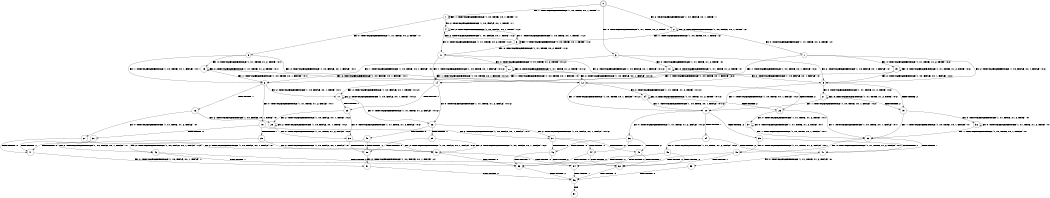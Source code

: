 digraph BCG {
size = "7, 10.5";
center = TRUE;
node [shape = circle];
0 [peripheries = 2];
0 -> 1 [label = "EX !1 !ATOMIC_EXCH_BRANCH (1, +0, TRUE, +0, 1, TRUE) !::"];
0 -> 2 [label = "EX !2 !ATOMIC_EXCH_BRANCH (1, +0, FALSE, +0, 1, TRUE) !::"];
0 -> 3 [label = "EX !0 !ATOMIC_EXCH_BRANCH (1, +1, TRUE, +0, 2, TRUE) !::"];
1 -> 4 [label = "EX !2 !ATOMIC_EXCH_BRANCH (1, +0, FALSE, +0, 1, TRUE) !:1:"];
1 -> 5 [label = "EX !0 !ATOMIC_EXCH_BRANCH (1, +1, TRUE, +0, 2, TRUE) !:1:"];
1 -> 1 [label = "EX !1 !ATOMIC_EXCH_BRANCH (1, +0, TRUE, +0, 1, TRUE) !:1:"];
2 -> 6 [label = "EX !1 !ATOMIC_EXCH_BRANCH (1, +0, TRUE, +0, 1, TRUE) !:2:"];
2 -> 7 [label = "EX !0 !ATOMIC_EXCH_BRANCH (1, +1, TRUE, +0, 2, TRUE) !:2:"];
2 -> 2 [label = "EX !2 !ATOMIC_EXCH_BRANCH (1, +0, FALSE, +0, 1, TRUE) !:2:"];
3 -> 8 [label = "EX !1 !ATOMIC_EXCH_BRANCH (1, +0, TRUE, +0, 1, FALSE) !:0:"];
3 -> 9 [label = "EX !2 !ATOMIC_EXCH_BRANCH (1, +0, FALSE, +0, 1, FALSE) !:0:"];
3 -> 10 [label = "EX !0 !ATOMIC_EXCH_BRANCH (1, +1, TRUE, +1, 2, TRUE) !:0:"];
4 -> 11 [label = "EX !0 !ATOMIC_EXCH_BRANCH (1, +1, TRUE, +0, 2, TRUE) !:1:2:"];
4 -> 4 [label = "EX !2 !ATOMIC_EXCH_BRANCH (1, +0, FALSE, +0, 1, TRUE) !:1:2:"];
4 -> 6 [label = "EX !1 !ATOMIC_EXCH_BRANCH (1, +0, TRUE, +0, 1, TRUE) !:1:2:"];
5 -> 12 [label = "EX !2 !ATOMIC_EXCH_BRANCH (1, +0, FALSE, +0, 1, FALSE) !:0:1:"];
5 -> 8 [label = "EX !1 !ATOMIC_EXCH_BRANCH (1, +0, TRUE, +0, 1, FALSE) !:0:1:"];
5 -> 13 [label = "EX !0 !ATOMIC_EXCH_BRANCH (1, +1, TRUE, +1, 2, TRUE) !:0:1:"];
6 -> 11 [label = "EX !0 !ATOMIC_EXCH_BRANCH (1, +1, TRUE, +0, 2, TRUE) !:1:2:"];
6 -> 4 [label = "EX !2 !ATOMIC_EXCH_BRANCH (1, +0, FALSE, +0, 1, TRUE) !:1:2:"];
6 -> 6 [label = "EX !1 !ATOMIC_EXCH_BRANCH (1, +0, TRUE, +0, 1, TRUE) !:1:2:"];
7 -> 14 [label = "EX !1 !ATOMIC_EXCH_BRANCH (1, +0, TRUE, +0, 1, FALSE) !:0:2:"];
7 -> 9 [label = "EX !2 !ATOMIC_EXCH_BRANCH (1, +0, FALSE, +0, 1, FALSE) !:0:2:"];
7 -> 15 [label = "EX !0 !ATOMIC_EXCH_BRANCH (1, +1, TRUE, +1, 2, TRUE) !:0:2:"];
8 -> 16 [label = "TERMINATE !1"];
8 -> 17 [label = "EX !2 !ATOMIC_EXCH_BRANCH (1, +0, FALSE, +0, 1, TRUE) !:0:1:"];
8 -> 18 [label = "EX !0 !ATOMIC_EXCH_BRANCH (1, +1, TRUE, +1, 2, FALSE) !:0:1:"];
9 -> 19 [label = "TERMINATE !2"];
9 -> 20 [label = "EX !1 !ATOMIC_EXCH_BRANCH (1, +0, TRUE, +0, 1, FALSE) !:0:2:"];
9 -> 21 [label = "EX !0 !ATOMIC_EXCH_BRANCH (1, +1, TRUE, +1, 2, TRUE) !:0:2:"];
10 -> 8 [label = "EX !1 !ATOMIC_EXCH_BRANCH (1, +0, TRUE, +0, 1, FALSE) !:0:"];
10 -> 9 [label = "EX !2 !ATOMIC_EXCH_BRANCH (1, +0, FALSE, +0, 1, FALSE) !:0:"];
10 -> 10 [label = "EX !0 !ATOMIC_EXCH_BRANCH (1, +1, TRUE, +1, 2, TRUE) !:0:"];
11 -> 12 [label = "EX !2 !ATOMIC_EXCH_BRANCH (1, +0, FALSE, +0, 1, FALSE) !:0:1:2:"];
11 -> 14 [label = "EX !1 !ATOMIC_EXCH_BRANCH (1, +0, TRUE, +0, 1, FALSE) !:0:1:2:"];
11 -> 22 [label = "EX !0 !ATOMIC_EXCH_BRANCH (1, +1, TRUE, +1, 2, TRUE) !:0:1:2:"];
12 -> 23 [label = "TERMINATE !2"];
12 -> 20 [label = "EX !1 !ATOMIC_EXCH_BRANCH (1, +0, TRUE, +0, 1, FALSE) !:0:1:2:"];
12 -> 24 [label = "EX !0 !ATOMIC_EXCH_BRANCH (1, +1, TRUE, +1, 2, TRUE) !:0:1:2:"];
13 -> 12 [label = "EX !2 !ATOMIC_EXCH_BRANCH (1, +0, FALSE, +0, 1, FALSE) !:0:1:"];
13 -> 8 [label = "EX !1 !ATOMIC_EXCH_BRANCH (1, +0, TRUE, +0, 1, FALSE) !:0:1:"];
13 -> 13 [label = "EX !0 !ATOMIC_EXCH_BRANCH (1, +1, TRUE, +1, 2, TRUE) !:0:1:"];
14 -> 25 [label = "TERMINATE !1"];
14 -> 17 [label = "EX !2 !ATOMIC_EXCH_BRANCH (1, +0, FALSE, +0, 1, TRUE) !:0:1:2:"];
14 -> 26 [label = "EX !0 !ATOMIC_EXCH_BRANCH (1, +1, TRUE, +1, 2, FALSE) !:0:1:2:"];
15 -> 14 [label = "EX !1 !ATOMIC_EXCH_BRANCH (1, +0, TRUE, +0, 1, FALSE) !:0:2:"];
15 -> 9 [label = "EX !2 !ATOMIC_EXCH_BRANCH (1, +0, FALSE, +0, 1, FALSE) !:0:2:"];
15 -> 15 [label = "EX !0 !ATOMIC_EXCH_BRANCH (1, +1, TRUE, +1, 2, TRUE) !:0:2:"];
16 -> 27 [label = "EX !0 !ATOMIC_EXCH_BRANCH (1, +1, TRUE, +1, 2, FALSE) !:0:"];
16 -> 28 [label = "EX !2 !ATOMIC_EXCH_BRANCH (1, +0, FALSE, +0, 1, TRUE) !:0:"];
17 -> 25 [label = "TERMINATE !1"];
17 -> 17 [label = "EX !2 !ATOMIC_EXCH_BRANCH (1, +0, FALSE, +0, 1, TRUE) !:0:1:2:"];
17 -> 26 [label = "EX !0 !ATOMIC_EXCH_BRANCH (1, +1, TRUE, +1, 2, FALSE) !:0:1:2:"];
18 -> 29 [label = "TERMINATE !1"];
18 -> 30 [label = "TERMINATE !0"];
18 -> 31 [label = "EX !2 !ATOMIC_EXCH_BRANCH (1, +0, FALSE, +0, 1, FALSE) !:0:1:"];
19 -> 32 [label = "EX !0 !ATOMIC_EXCH_BRANCH (1, +1, TRUE, +1, 2, TRUE) !:0:"];
19 -> 33 [label = "EX !1 !ATOMIC_EXCH_BRANCH (1, +0, TRUE, +0, 1, FALSE) !:0:"];
20 -> 34 [label = "TERMINATE !1"];
20 -> 35 [label = "TERMINATE !2"];
20 -> 36 [label = "EX !0 !ATOMIC_EXCH_BRANCH (1, +1, TRUE, +1, 2, FALSE) !:0:1:2:"];
21 -> 19 [label = "TERMINATE !2"];
21 -> 20 [label = "EX !1 !ATOMIC_EXCH_BRANCH (1, +0, TRUE, +0, 1, FALSE) !:0:2:"];
21 -> 21 [label = "EX !0 !ATOMIC_EXCH_BRANCH (1, +1, TRUE, +1, 2, TRUE) !:0:2:"];
22 -> 12 [label = "EX !2 !ATOMIC_EXCH_BRANCH (1, +0, FALSE, +0, 1, FALSE) !:0:1:2:"];
22 -> 14 [label = "EX !1 !ATOMIC_EXCH_BRANCH (1, +0, TRUE, +0, 1, FALSE) !:0:1:2:"];
22 -> 22 [label = "EX !0 !ATOMIC_EXCH_BRANCH (1, +1, TRUE, +1, 2, TRUE) !:0:1:2:"];
23 -> 33 [label = "EX !1 !ATOMIC_EXCH_BRANCH (1, +0, TRUE, +0, 1, FALSE) !:0:1:"];
23 -> 37 [label = "EX !0 !ATOMIC_EXCH_BRANCH (1, +1, TRUE, +1, 2, TRUE) !:0:1:"];
24 -> 23 [label = "TERMINATE !2"];
24 -> 20 [label = "EX !1 !ATOMIC_EXCH_BRANCH (1, +0, TRUE, +0, 1, FALSE) !:0:1:2:"];
24 -> 24 [label = "EX !0 !ATOMIC_EXCH_BRANCH (1, +1, TRUE, +1, 2, TRUE) !:0:1:2:"];
25 -> 28 [label = "EX !2 !ATOMIC_EXCH_BRANCH (1, +0, FALSE, +0, 1, TRUE) !:0:2:"];
25 -> 38 [label = "EX !0 !ATOMIC_EXCH_BRANCH (1, +1, TRUE, +1, 2, FALSE) !:0:2:"];
26 -> 39 [label = "TERMINATE !1"];
26 -> 40 [label = "TERMINATE !0"];
26 -> 31 [label = "EX !2 !ATOMIC_EXCH_BRANCH (1, +0, FALSE, +0, 1, FALSE) !:0:1:2:"];
27 -> 41 [label = "TERMINATE !0"];
27 -> 42 [label = "EX !2 !ATOMIC_EXCH_BRANCH (1, +0, FALSE, +0, 1, FALSE) !:0:"];
28 -> 28 [label = "EX !2 !ATOMIC_EXCH_BRANCH (1, +0, FALSE, +0, 1, TRUE) !:0:2:"];
28 -> 38 [label = "EX !0 !ATOMIC_EXCH_BRANCH (1, +1, TRUE, +1, 2, FALSE) !:0:2:"];
29 -> 41 [label = "TERMINATE !0"];
29 -> 42 [label = "EX !2 !ATOMIC_EXCH_BRANCH (1, +0, FALSE, +0, 1, FALSE) !:0:"];
30 -> 41 [label = "TERMINATE !1"];
30 -> 43 [label = "EX !2 !ATOMIC_EXCH_BRANCH (1, +0, FALSE, +0, 1, FALSE) !:1:"];
31 -> 44 [label = "TERMINATE !1"];
31 -> 45 [label = "TERMINATE !2"];
31 -> 46 [label = "TERMINATE !0"];
32 -> 33 [label = "EX !1 !ATOMIC_EXCH_BRANCH (1, +0, TRUE, +0, 1, FALSE) !:0:"];
32 -> 32 [label = "EX !0 !ATOMIC_EXCH_BRANCH (1, +1, TRUE, +1, 2, TRUE) !:0:"];
33 -> 47 [label = "TERMINATE !1"];
33 -> 48 [label = "EX !0 !ATOMIC_EXCH_BRANCH (1, +1, TRUE, +1, 2, FALSE) !:0:1:"];
34 -> 49 [label = "EX !0 !ATOMIC_EXCH_BRANCH (1, +1, TRUE, +1, 2, FALSE) !:0:2:"];
34 -> 47 [label = "TERMINATE !2"];
35 -> 48 [label = "EX !0 !ATOMIC_EXCH_BRANCH (1, +1, TRUE, +1, 2, FALSE) !:0:1:"];
35 -> 47 [label = "TERMINATE !1"];
36 -> 44 [label = "TERMINATE !1"];
36 -> 45 [label = "TERMINATE !2"];
36 -> 46 [label = "TERMINATE !0"];
37 -> 33 [label = "EX !1 !ATOMIC_EXCH_BRANCH (1, +0, TRUE, +0, 1, FALSE) !:0:1:"];
37 -> 37 [label = "EX !0 !ATOMIC_EXCH_BRANCH (1, +1, TRUE, +1, 2, TRUE) !:0:1:"];
38 -> 50 [label = "TERMINATE !0"];
38 -> 42 [label = "EX !2 !ATOMIC_EXCH_BRANCH (1, +0, FALSE, +0, 1, FALSE) !:0:2:"];
39 -> 42 [label = "EX !2 !ATOMIC_EXCH_BRANCH (1, +0, FALSE, +0, 1, FALSE) !:0:2:"];
39 -> 50 [label = "TERMINATE !0"];
40 -> 43 [label = "EX !2 !ATOMIC_EXCH_BRANCH (1, +0, FALSE, +0, 1, FALSE) !:1:2:"];
40 -> 50 [label = "TERMINATE !1"];
41 -> 51 [label = "EX !2 !ATOMIC_EXCH_BRANCH (1, +0, FALSE, +0, 1, FALSE) !::"];
42 -> 52 [label = "TERMINATE !2"];
42 -> 53 [label = "TERMINATE !0"];
43 -> 53 [label = "TERMINATE !1"];
43 -> 54 [label = "TERMINATE !2"];
44 -> 52 [label = "TERMINATE !2"];
44 -> 53 [label = "TERMINATE !0"];
45 -> 52 [label = "TERMINATE !1"];
45 -> 54 [label = "TERMINATE !0"];
46 -> 53 [label = "TERMINATE !1"];
46 -> 54 [label = "TERMINATE !2"];
47 -> 55 [label = "EX !0 !ATOMIC_EXCH_BRANCH (1, +1, TRUE, +1, 2, FALSE) !:0:"];
48 -> 52 [label = "TERMINATE !1"];
48 -> 54 [label = "TERMINATE !0"];
49 -> 52 [label = "TERMINATE !2"];
49 -> 53 [label = "TERMINATE !0"];
50 -> 51 [label = "EX !2 !ATOMIC_EXCH_BRANCH (1, +0, FALSE, +0, 1, FALSE) !:2:"];
51 -> 56 [label = "TERMINATE !2"];
52 -> 56 [label = "TERMINATE !0"];
53 -> 56 [label = "TERMINATE !2"];
54 -> 56 [label = "TERMINATE !1"];
55 -> 56 [label = "TERMINATE !0"];
56 -> 57 [label = "exit"];
}
